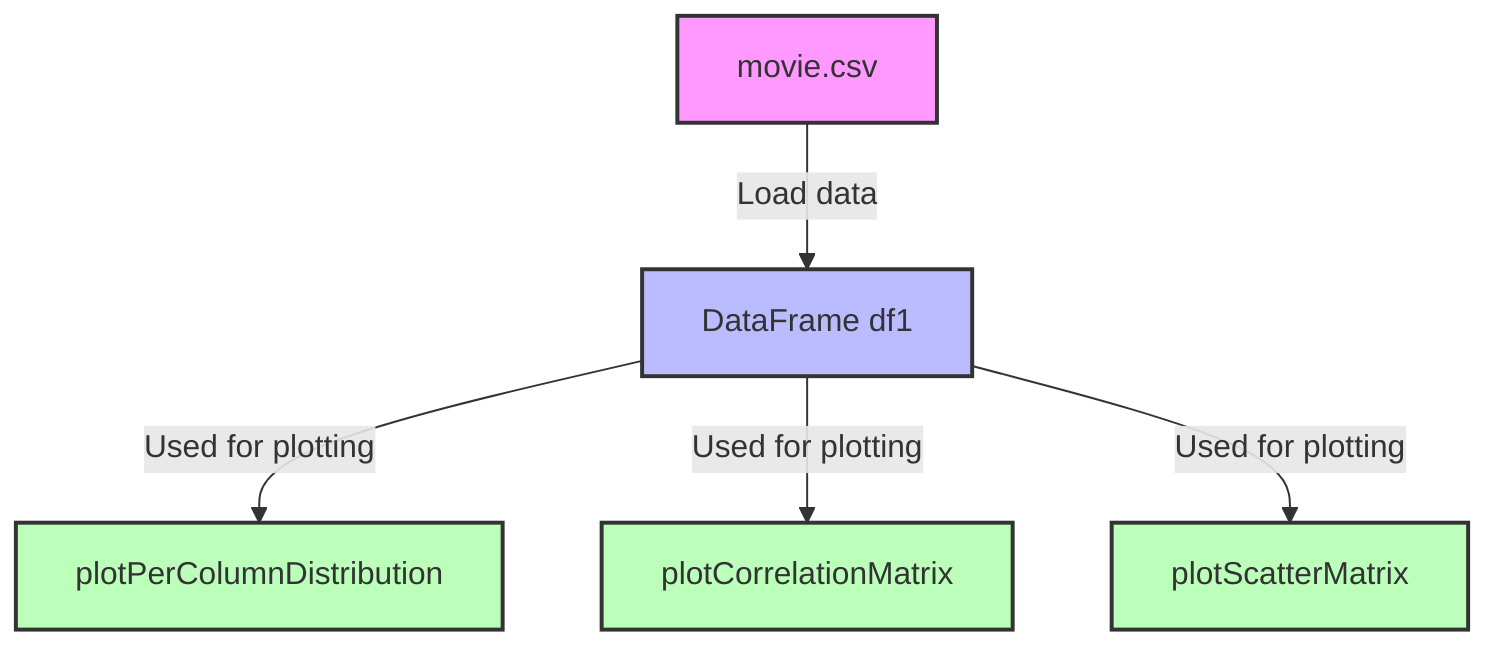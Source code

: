 %% This is a workflow diagram generated based on the analysis of the Jupyter Notebook
flowchart TD
  
  %% Node for the data source movie.csv
  A["movie.csv"] --> |Load data| B["DataFrame df1"]
  
  %% Node for DataFrame df1
  B --> |Used for plotting| C["plotPerColumnDistribution"]
  B --> |Used for plotting| D["plotCorrelationMatrix"]
  B --> |Used for plotting| E["plotScatterMatrix"]

  %% Descriptions for nodes  
  A:::comment1
  classDef comment1 fill:#f9f,stroke:#333,stroke-width:2px;
  B:::comment2
  classDef comment2 fill:#bbf,stroke:#333,stroke-width:2px;
  C:::comment3
  classDef comment3 fill:#bfb,stroke:#333,stroke-width:2px;
  D:::comment4
  classDef comment4 fill:#bfb,stroke:#333,stroke-width:2px;
  E:::comment5
  classDef comment5 fill:#bfb,stroke:#333,stroke-width:2px;